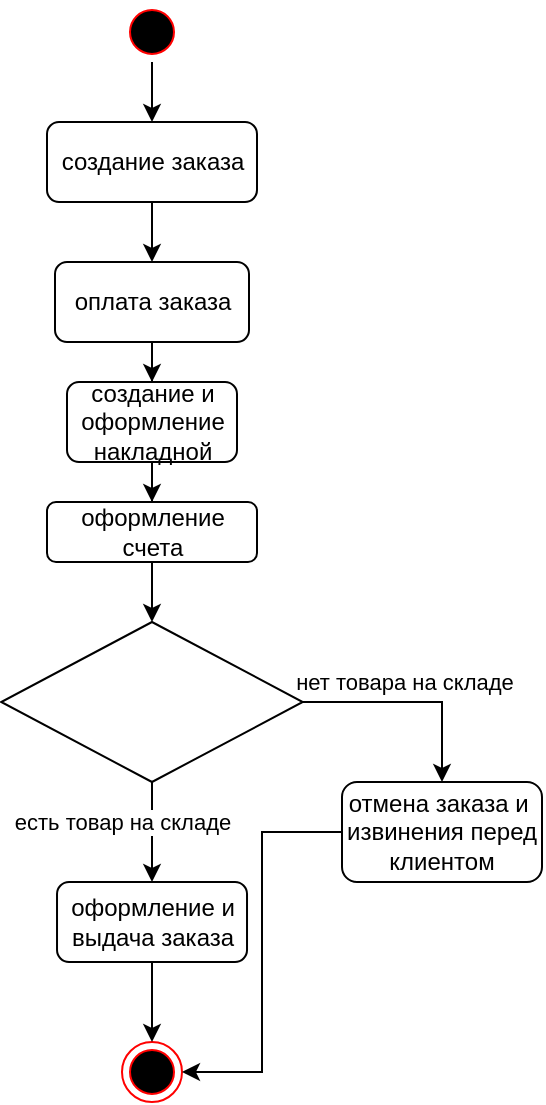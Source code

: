 <mxfile version="20.3.0" type="device"><diagram id="xYQ6GtnXv1jsaTYeeO0y" name="Страница 1"><mxGraphModel dx="593" dy="366" grid="1" gridSize="10" guides="1" tooltips="1" connect="1" arrows="1" fold="1" page="1" pageScale="1" pageWidth="827" pageHeight="1169" math="0" shadow="0"><root><mxCell id="0"/><mxCell id="1" parent="0"/><mxCell id="H_QqDLcGo1boIAJWlrd9-10" style="edgeStyle=orthogonalEdgeStyle;rounded=0;orthogonalLoop=1;jettySize=auto;html=1;" edge="1" parent="1" source="H_QqDLcGo1boIAJWlrd9-1" target="H_QqDLcGo1boIAJWlrd9-6"><mxGeometry relative="1" as="geometry"/></mxCell><mxCell id="H_QqDLcGo1boIAJWlrd9-1" value="" style="ellipse;html=1;shape=startState;fillColor=#000000;strokeColor=#ff0000;" vertex="1" parent="1"><mxGeometry x="180" y="20" width="30" height="30" as="geometry"/></mxCell><mxCell id="H_QqDLcGo1boIAJWlrd9-4" value="" style="ellipse;html=1;shape=endState;fillColor=#000000;strokeColor=#ff0000;" vertex="1" parent="1"><mxGeometry x="180" y="540" width="30" height="30" as="geometry"/></mxCell><mxCell id="H_QqDLcGo1boIAJWlrd9-11" style="edgeStyle=orthogonalEdgeStyle;rounded=0;orthogonalLoop=1;jettySize=auto;html=1;" edge="1" parent="1" source="H_QqDLcGo1boIAJWlrd9-6" target="H_QqDLcGo1boIAJWlrd9-7"><mxGeometry relative="1" as="geometry"/></mxCell><mxCell id="H_QqDLcGo1boIAJWlrd9-6" value="создание заказа" style="rounded=1;whiteSpace=wrap;html=1;" vertex="1" parent="1"><mxGeometry x="142.5" y="80" width="105" height="40" as="geometry"/></mxCell><mxCell id="H_QqDLcGo1boIAJWlrd9-12" style="edgeStyle=orthogonalEdgeStyle;rounded=0;orthogonalLoop=1;jettySize=auto;html=1;" edge="1" parent="1" source="H_QqDLcGo1boIAJWlrd9-7" target="H_QqDLcGo1boIAJWlrd9-9"><mxGeometry relative="1" as="geometry"/></mxCell><mxCell id="H_QqDLcGo1boIAJWlrd9-7" value="оплата заказа" style="rounded=1;whiteSpace=wrap;html=1;" vertex="1" parent="1"><mxGeometry x="146.5" y="150" width="97" height="40" as="geometry"/></mxCell><mxCell id="H_QqDLcGo1boIAJWlrd9-14" style="edgeStyle=orthogonalEdgeStyle;rounded=0;orthogonalLoop=1;jettySize=auto;html=1;" edge="1" parent="1" source="H_QqDLcGo1boIAJWlrd9-9" target="H_QqDLcGo1boIAJWlrd9-13"><mxGeometry relative="1" as="geometry"/></mxCell><mxCell id="H_QqDLcGo1boIAJWlrd9-9" value="создание и оформление накладной" style="rounded=1;whiteSpace=wrap;html=1;" vertex="1" parent="1"><mxGeometry x="152.5" y="210" width="85" height="40" as="geometry"/></mxCell><mxCell id="H_QqDLcGo1boIAJWlrd9-16" style="edgeStyle=orthogonalEdgeStyle;rounded=0;orthogonalLoop=1;jettySize=auto;html=1;entryX=0.5;entryY=0;entryDx=0;entryDy=0;" edge="1" parent="1" source="H_QqDLcGo1boIAJWlrd9-13" target="H_QqDLcGo1boIAJWlrd9-15"><mxGeometry relative="1" as="geometry"/></mxCell><mxCell id="H_QqDLcGo1boIAJWlrd9-13" value="оформление счета" style="rounded=1;whiteSpace=wrap;html=1;" vertex="1" parent="1"><mxGeometry x="142.5" y="270" width="105" height="30" as="geometry"/></mxCell><mxCell id="H_QqDLcGo1boIAJWlrd9-17" value="есть товар на складе" style="edgeStyle=orthogonalEdgeStyle;rounded=0;orthogonalLoop=1;jettySize=auto;html=1;" edge="1" parent="1" source="H_QqDLcGo1boIAJWlrd9-15"><mxGeometry x="-0.2" y="-15" relative="1" as="geometry"><mxPoint x="195" y="460" as="targetPoint"/><mxPoint as="offset"/></mxGeometry></mxCell><mxCell id="H_QqDLcGo1boIAJWlrd9-24" style="edgeStyle=orthogonalEdgeStyle;rounded=0;orthogonalLoop=1;jettySize=auto;html=1;entryX=0.5;entryY=0;entryDx=0;entryDy=0;" edge="1" parent="1" source="H_QqDLcGo1boIAJWlrd9-15" target="H_QqDLcGo1boIAJWlrd9-20"><mxGeometry relative="1" as="geometry"/></mxCell><mxCell id="H_QqDLcGo1boIAJWlrd9-25" value="нет товара на складе" style="edgeLabel;html=1;align=center;verticalAlign=middle;resizable=0;points=[];" vertex="1" connectable="0" parent="H_QqDLcGo1boIAJWlrd9-24"><mxGeometry x="-0.748" y="1" relative="1" as="geometry"><mxPoint x="36" y="-9" as="offset"/></mxGeometry></mxCell><mxCell id="H_QqDLcGo1boIAJWlrd9-15" value="" style="rhombus;whiteSpace=wrap;html=1;" vertex="1" parent="1"><mxGeometry x="119.62" y="330" width="150.75" height="80" as="geometry"/></mxCell><mxCell id="H_QqDLcGo1boIAJWlrd9-19" style="edgeStyle=orthogonalEdgeStyle;rounded=0;orthogonalLoop=1;jettySize=auto;html=1;entryX=0.5;entryY=0;entryDx=0;entryDy=0;" edge="1" parent="1" source="H_QqDLcGo1boIAJWlrd9-18" target="H_QqDLcGo1boIAJWlrd9-4"><mxGeometry relative="1" as="geometry"/></mxCell><mxCell id="H_QqDLcGo1boIAJWlrd9-18" value="оформление и выдача заказа" style="rounded=1;whiteSpace=wrap;html=1;" vertex="1" parent="1"><mxGeometry x="147.51" y="460" width="95" height="40" as="geometry"/></mxCell><mxCell id="H_QqDLcGo1boIAJWlrd9-22" style="edgeStyle=orthogonalEdgeStyle;rounded=0;orthogonalLoop=1;jettySize=auto;html=1;entryX=1;entryY=0.5;entryDx=0;entryDy=0;" edge="1" parent="1" source="H_QqDLcGo1boIAJWlrd9-20" target="H_QqDLcGo1boIAJWlrd9-4"><mxGeometry relative="1" as="geometry"/></mxCell><mxCell id="H_QqDLcGo1boIAJWlrd9-20" value="отмена заказа и&amp;nbsp;&lt;br&gt;извинения перед клиентом" style="rounded=1;whiteSpace=wrap;html=1;" vertex="1" parent="1"><mxGeometry x="290" y="410" width="100" height="50" as="geometry"/></mxCell></root></mxGraphModel></diagram></mxfile>